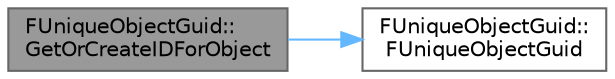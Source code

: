 digraph "FUniqueObjectGuid::GetOrCreateIDForObject"
{
 // INTERACTIVE_SVG=YES
 // LATEX_PDF_SIZE
  bgcolor="transparent";
  edge [fontname=Helvetica,fontsize=10,labelfontname=Helvetica,labelfontsize=10];
  node [fontname=Helvetica,fontsize=10,shape=box,height=0.2,width=0.4];
  rankdir="LR";
  Node1 [id="Node000001",label="FUniqueObjectGuid::\lGetOrCreateIDForObject",height=0.2,width=0.4,color="gray40", fillcolor="grey60", style="filled", fontcolor="black",tooltip=" "];
  Node1 -> Node2 [id="edge1_Node000001_Node000002",color="steelblue1",style="solid",tooltip=" "];
  Node2 [id="Node000002",label="FUniqueObjectGuid::\lFUniqueObjectGuid",height=0.2,width=0.4,color="grey40", fillcolor="white", style="filled",URL="$d9/d17/structFUniqueObjectGuid.html#afa4e36ff2d7479234d4912b86daf2212",tooltip=" "];
}
